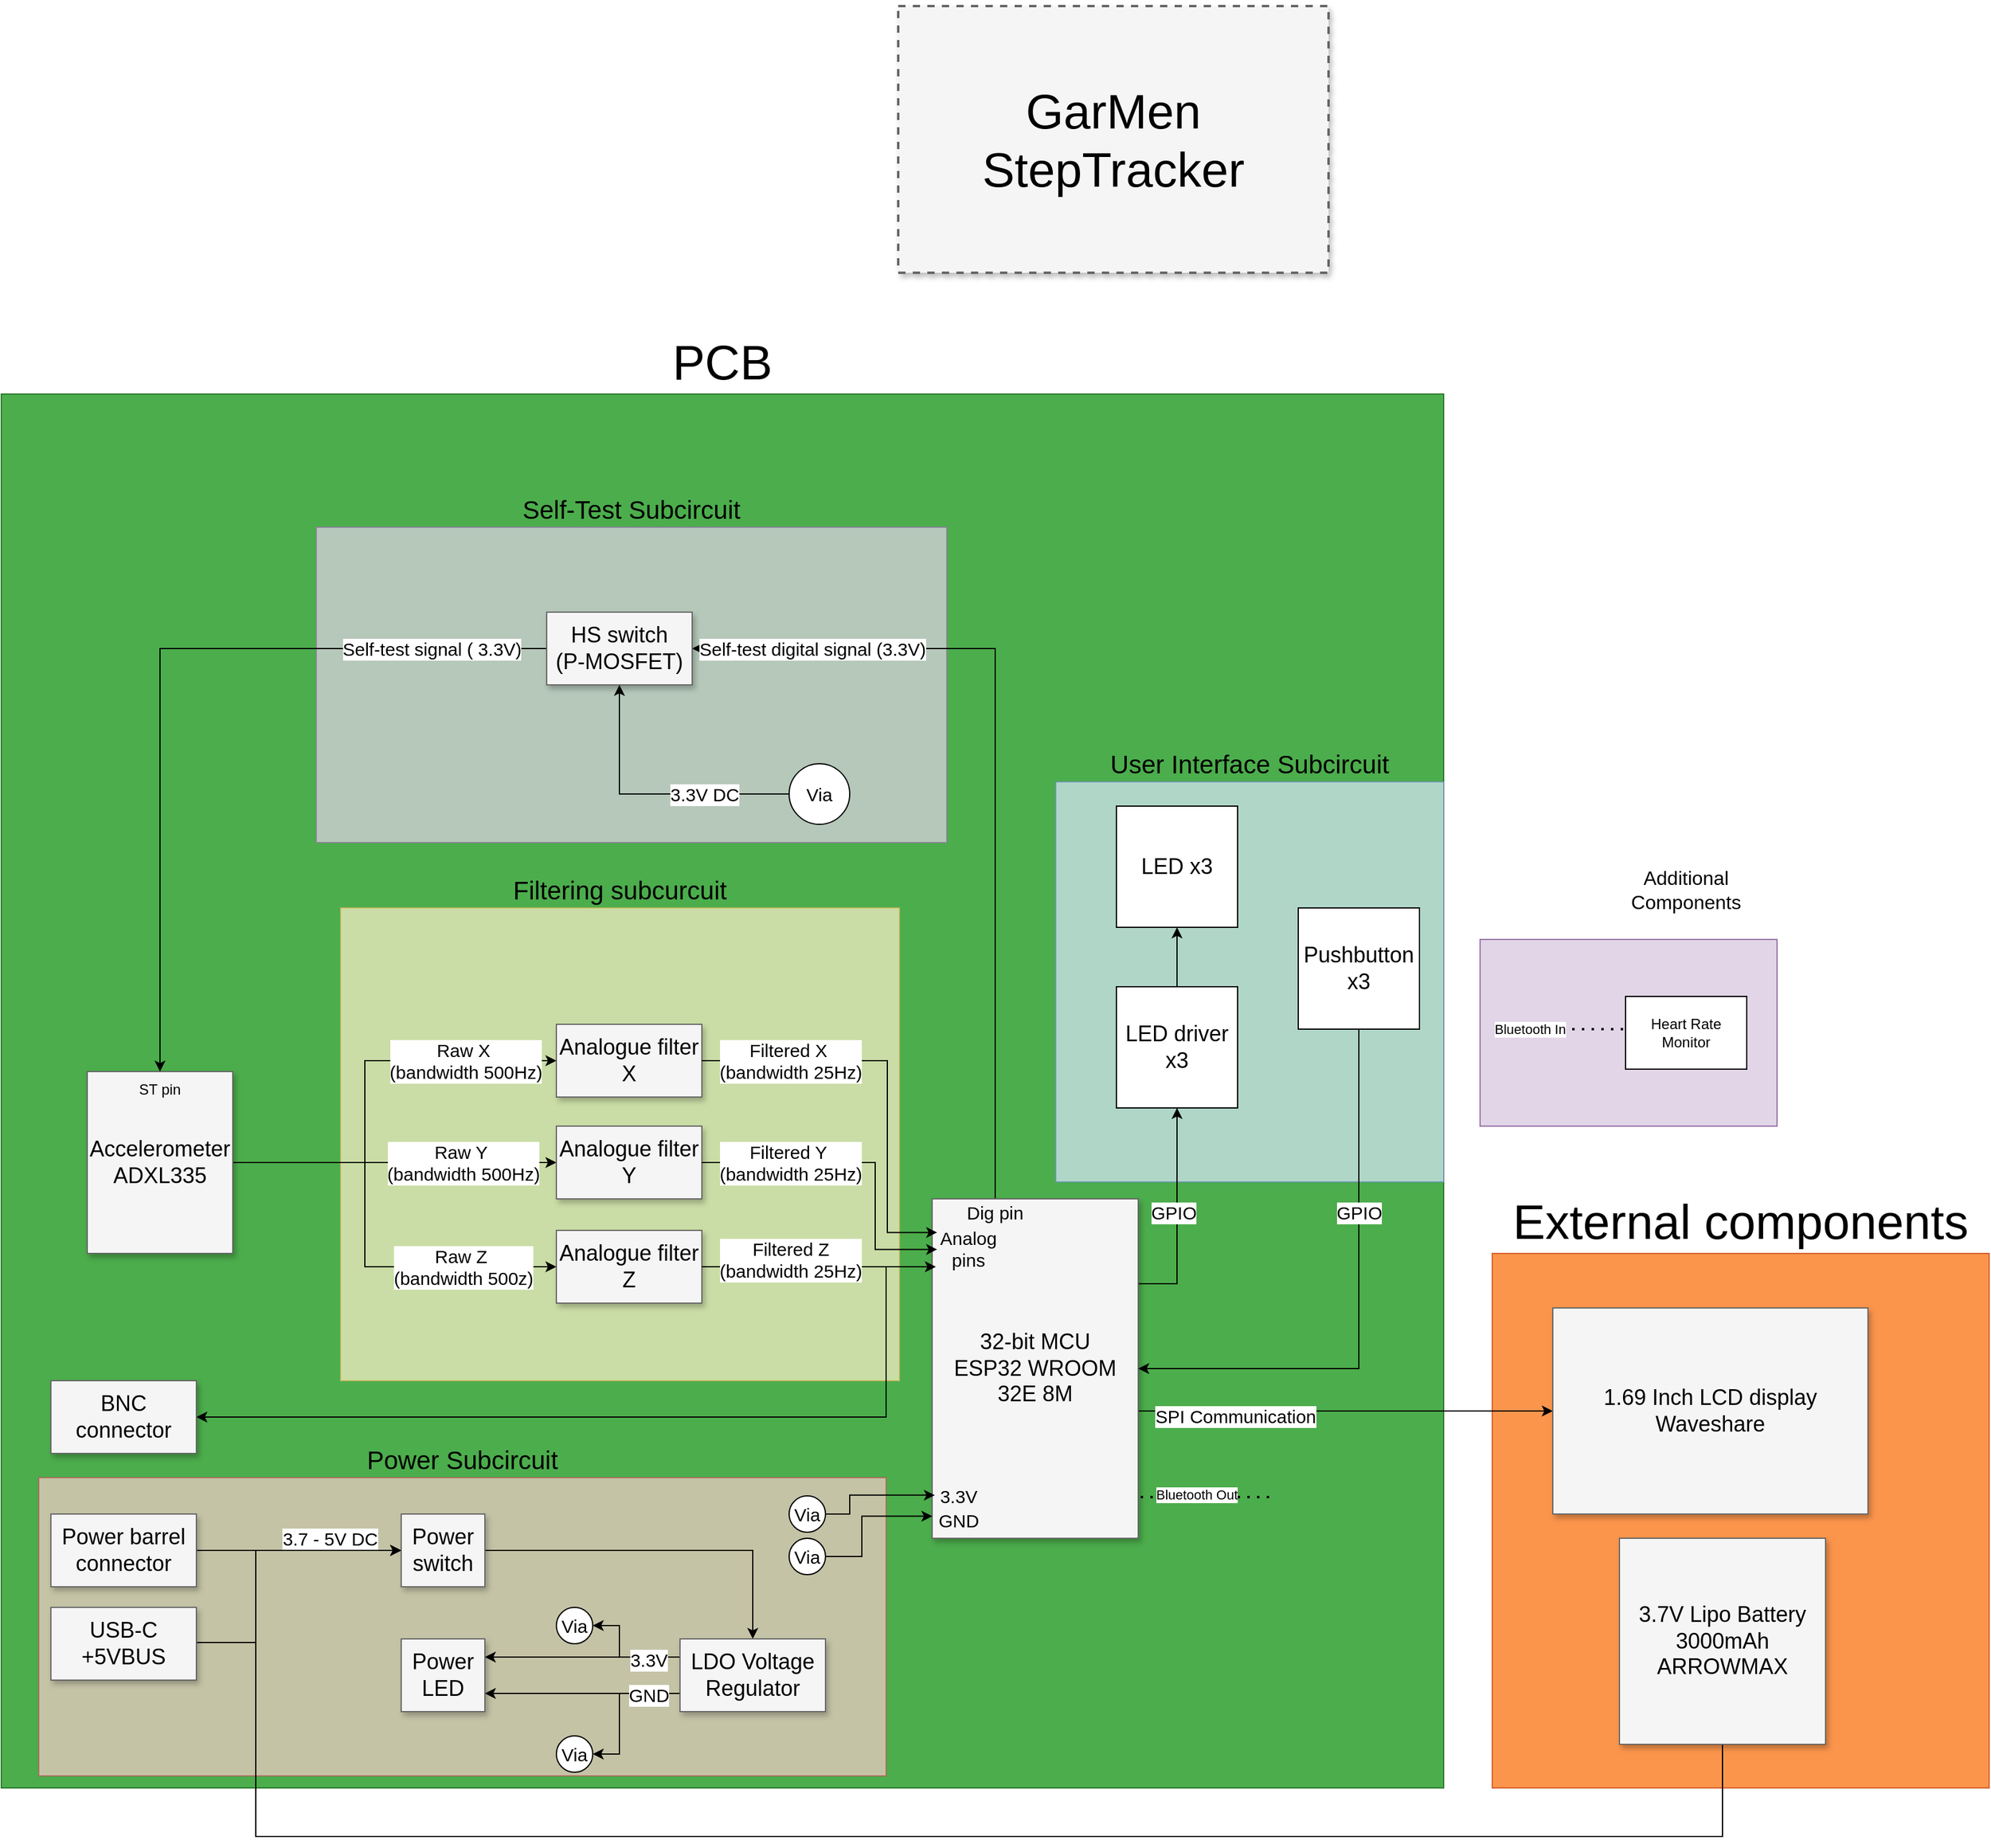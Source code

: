 <mxfile version="27.1.4">
  <diagram name="Page-1" id="90a13364-a465-7bf4-72fc-28e22215d7a0">
    <mxGraphModel dx="1747" dy="2773.5" grid="1" gridSize="10" guides="1" tooltips="1" connect="1" arrows="1" fold="1" page="1" pageScale="1.5" pageWidth="1654" pageHeight="1169" background="none" math="0" shadow="0">
      <root>
        <mxCell id="0" style=";html=1;" />
        <mxCell id="1" style=";html=1;" parent="0" />
        <mxCell id="W3gF5fgbdOcZ_mwXXCGC-105" value="&lt;font style=&quot;font-size: 40px;&quot;&gt;External components&lt;/font&gt;" style="rounded=0;whiteSpace=wrap;html=1;opacity=70;fillColor=#fa6800;fontColor=#000000;strokeColor=#C73500;labelPosition=center;verticalLabelPosition=top;align=center;verticalAlign=bottom;" parent="1" vertex="1">
          <mxGeometry x="1600" y="939" width="410" height="441" as="geometry" />
        </mxCell>
        <mxCell id="W3gF5fgbdOcZ_mwXXCGC-28" value="&lt;span&gt;PCB&lt;/span&gt;" style="rounded=0;whiteSpace=wrap;html=1;fillColor=#008a00;strokeColor=#005700;opacity=70;labelPosition=center;verticalLabelPosition=top;align=center;verticalAlign=bottom;fontSize=40;fontColor=light-dark(#000000, #121212);" parent="1" vertex="1">
          <mxGeometry x="370" y="230" width="1190" height="1150" as="geometry" />
        </mxCell>
        <mxCell id="W3gF5fgbdOcZ_mwXXCGC-97" value="User Interface Subcircuit" style="rounded=0;whiteSpace=wrap;html=1;fillColor=#dae8fc;strokeColor=#6c8ebf;opacity=70;fontSize=21;labelPosition=center;verticalLabelPosition=top;align=center;verticalAlign=bottom;" parent="1" vertex="1">
          <mxGeometry x="1240" y="550" width="320" height="330" as="geometry" />
        </mxCell>
        <mxCell id="W3gF5fgbdOcZ_mwXXCGC-66" value="&lt;font style=&quot;font-size: 21px;&quot;&gt;Power Subcircuit&lt;/font&gt;" style="rounded=0;whiteSpace=wrap;html=1;opacity=70;fillColor=#f8cecc;strokeColor=#b85450;labelPosition=center;verticalLabelPosition=top;align=center;verticalAlign=bottom;" parent="1" vertex="1">
          <mxGeometry x="401" y="1124" width="699" height="246" as="geometry" />
        </mxCell>
        <mxCell id="W3gF5fgbdOcZ_mwXXCGC-38" value="&lt;font style=&quot;font-size: 21px;&quot;&gt;Self-Test Subcircuit&lt;/font&gt;" style="rounded=0;whiteSpace=wrap;html=1;opacity=70;fillColor=#e1d5e7;strokeColor=#9673a6;labelPosition=center;verticalLabelPosition=top;align=center;verticalAlign=bottom;" parent="1" vertex="1">
          <mxGeometry x="630" y="340" width="520" height="260" as="geometry" />
        </mxCell>
        <mxCell id="W3gF5fgbdOcZ_mwXXCGC-27" value="&lt;font style=&quot;font-size: 21px;&quot;&gt;Filtering subcurcuit&lt;/font&gt;" style="rounded=0;whiteSpace=wrap;html=1;fillColor=#fff2cc;opacity=70;strokeColor=#d6b656;labelPosition=center;verticalLabelPosition=top;align=center;verticalAlign=bottom;" parent="1" vertex="1">
          <mxGeometry x="650" y="654" width="461" height="390" as="geometry" />
        </mxCell>
        <mxCell id="3a17f1ce550125da-1" value="GarMen StepTracker" style="whiteSpace=wrap;html=1;shadow=1;fontSize=40;fillColor=#f5f5f5;strokeColor=#666666;strokeWidth=2;dashed=1;" parent="1" vertex="1">
          <mxGeometry x="1110" y="-90" width="355" height="220" as="geometry" />
        </mxCell>
        <mxCell id="W3gF5fgbdOcZ_mwXXCGC-30" style="edgeStyle=orthogonalEdgeStyle;rounded=0;orthogonalLoop=1;jettySize=auto;html=1;entryX=1;entryY=0.5;entryDx=0;entryDy=0;" parent="1" source="3a17f1ce550125da-2" target="W3gF5fgbdOcZ_mwXXCGC-98" edge="1">
          <mxGeometry relative="1" as="geometry">
            <Array as="points">
              <mxPoint x="1190" y="440" />
            </Array>
          </mxGeometry>
        </mxCell>
        <mxCell id="W3gF5fgbdOcZ_mwXXCGC-31" value="Self-test digital signal (3.3V)" style="edgeLabel;html=1;align=center;verticalAlign=middle;resizable=0;points=[];fontSize=15;" parent="W3gF5fgbdOcZ_mwXXCGC-30" vertex="1" connectable="0">
          <mxGeometry x="0.737" y="-1" relative="1" as="geometry">
            <mxPoint x="6" y="1" as="offset" />
          </mxGeometry>
        </mxCell>
        <mxCell id="W3gF5fgbdOcZ_mwXXCGC-71" style="edgeStyle=orthogonalEdgeStyle;rounded=0;orthogonalLoop=1;jettySize=auto;html=1;entryX=0;entryY=0.5;entryDx=0;entryDy=0;" parent="1" source="3a17f1ce550125da-2" target="W3gF5fgbdOcZ_mwXXCGC-69" edge="1">
          <mxGeometry relative="1" as="geometry">
            <Array as="points">
              <mxPoint x="1500" y="1069" />
              <mxPoint x="1500" y="1069" />
            </Array>
          </mxGeometry>
        </mxCell>
        <mxCell id="W3gF5fgbdOcZ_mwXXCGC-72" value="&lt;font style=&quot;font-size: 15px;&quot;&gt;SPI Communication&lt;/font&gt;" style="edgeLabel;html=1;align=center;verticalAlign=middle;resizable=0;points=[];" parent="W3gF5fgbdOcZ_mwXXCGC-71" vertex="1" connectable="0">
          <mxGeometry x="-0.013" relative="1" as="geometry">
            <mxPoint x="-89" y="4" as="offset" />
          </mxGeometry>
        </mxCell>
        <mxCell id="W3gF5fgbdOcZ_mwXXCGC-93" style="edgeStyle=orthogonalEdgeStyle;rounded=0;orthogonalLoop=1;jettySize=auto;html=1;exitX=1;exitY=0.25;exitDx=0;exitDy=0;entryX=0.5;entryY=1;entryDx=0;entryDy=0;" parent="1" source="3a17f1ce550125da-2" target="W3gF5fgbdOcZ_mwXXCGC-89" edge="1">
          <mxGeometry relative="1" as="geometry" />
        </mxCell>
        <mxCell id="W3gF5fgbdOcZ_mwXXCGC-95" value="&lt;font style=&quot;font-size: 15px;&quot;&gt;GPIO&lt;/font&gt;" style="edgeLabel;html=1;align=center;verticalAlign=middle;resizable=0;points=[];" parent="W3gF5fgbdOcZ_mwXXCGC-93" vertex="1" connectable="0">
          <mxGeometry x="0.041" y="3" relative="1" as="geometry">
            <mxPoint y="1" as="offset" />
          </mxGeometry>
        </mxCell>
        <mxCell id="3a17f1ce550125da-2" value="32-bit MCU&lt;div&gt;ESP32 WROOM 32E 8M&lt;/div&gt;" style="whiteSpace=wrap;html=1;shadow=1;fontSize=18;fillColor=#f5f5f5;strokeColor=#666666;" parent="1" vertex="1">
          <mxGeometry x="1138" y="894" width="170" height="280" as="geometry" />
        </mxCell>
        <mxCell id="W3gF5fgbdOcZ_mwXXCGC-4" style="edgeStyle=orthogonalEdgeStyle;rounded=0;orthogonalLoop=1;jettySize=auto;html=1;entryX=0;entryY=0.5;entryDx=0;entryDy=0;" parent="1" source="3a17f1ce550125da-8" target="W3gF5fgbdOcZ_mwXXCGC-1" edge="1">
          <mxGeometry relative="1" as="geometry">
            <Array as="points">
              <mxPoint x="670" y="864" />
              <mxPoint x="670" y="780" />
            </Array>
          </mxGeometry>
        </mxCell>
        <mxCell id="W3gF5fgbdOcZ_mwXXCGC-7" value="Raw X&amp;nbsp;&lt;div&gt;(bandwidth 500Hz)&lt;/div&gt;" style="edgeLabel;html=1;align=center;verticalAlign=middle;resizable=0;points=[];fontSize=15;" parent="W3gF5fgbdOcZ_mwXXCGC-4" vertex="1" connectable="0">
          <mxGeometry x="0.675" y="3" relative="1" as="geometry">
            <mxPoint x="-18" y="3" as="offset" />
          </mxGeometry>
        </mxCell>
        <mxCell id="W3gF5fgbdOcZ_mwXXCGC-5" style="edgeStyle=orthogonalEdgeStyle;rounded=0;orthogonalLoop=1;jettySize=auto;html=1;entryX=0;entryY=0.5;entryDx=0;entryDy=0;" parent="1" source="3a17f1ce550125da-8" target="W3gF5fgbdOcZ_mwXXCGC-2" edge="1">
          <mxGeometry relative="1" as="geometry" />
        </mxCell>
        <mxCell id="W3gF5fgbdOcZ_mwXXCGC-6" style="edgeStyle=orthogonalEdgeStyle;rounded=0;orthogonalLoop=1;jettySize=auto;html=1;exitX=1;exitY=0.5;exitDx=0;exitDy=0;entryX=0;entryY=0.5;entryDx=0;entryDy=0;" parent="1" source="3a17f1ce550125da-8" target="W3gF5fgbdOcZ_mwXXCGC-3" edge="1">
          <mxGeometry relative="1" as="geometry">
            <Array as="points">
              <mxPoint x="670" y="864" />
              <mxPoint x="670" y="950" />
            </Array>
          </mxGeometry>
        </mxCell>
        <mxCell id="3a17f1ce550125da-8" value="&lt;div&gt;Accelerometer&lt;/div&gt;ADXL335" style="whiteSpace=wrap;html=1;shadow=1;fontSize=18;fillColor=#f5f5f5;strokeColor=#666666;" parent="1" vertex="1">
          <mxGeometry x="441" y="789" width="120" height="150" as="geometry" />
        </mxCell>
        <mxCell id="W3gF5fgbdOcZ_mwXXCGC-1" value="Analogue filter&lt;div&gt;X&lt;/div&gt;" style="whiteSpace=wrap;html=1;shadow=1;fontSize=18;fillColor=#f5f5f5;strokeColor=#666666;" parent="1" vertex="1">
          <mxGeometry x="828" y="750" width="120" height="60" as="geometry" />
        </mxCell>
        <mxCell id="W3gF5fgbdOcZ_mwXXCGC-2" value="Analogue filter&lt;div&gt;Y&lt;/div&gt;" style="whiteSpace=wrap;html=1;shadow=1;fontSize=18;fillColor=#f5f5f5;strokeColor=#666666;" parent="1" vertex="1">
          <mxGeometry x="828" y="834" width="120" height="60" as="geometry" />
        </mxCell>
        <mxCell id="W3gF5fgbdOcZ_mwXXCGC-43" style="edgeStyle=orthogonalEdgeStyle;rounded=0;orthogonalLoop=1;jettySize=auto;html=1;exitX=1;exitY=0.5;exitDx=0;exitDy=0;entryX=1;entryY=0.5;entryDx=0;entryDy=0;" parent="1" source="W3gF5fgbdOcZ_mwXXCGC-3" target="W3gF5fgbdOcZ_mwXXCGC-10" edge="1">
          <mxGeometry relative="1" as="geometry">
            <Array as="points">
              <mxPoint x="1100" y="950" />
              <mxPoint x="1100" y="1074" />
            </Array>
          </mxGeometry>
        </mxCell>
        <mxCell id="W3gF5fgbdOcZ_mwXXCGC-3" value="Analogue filter&lt;div&gt;Z&lt;/div&gt;" style="whiteSpace=wrap;html=1;shadow=1;fontSize=18;fillColor=#f5f5f5;strokeColor=#666666;" parent="1" vertex="1">
          <mxGeometry x="828" y="920" width="120" height="60" as="geometry" />
        </mxCell>
        <mxCell id="W3gF5fgbdOcZ_mwXXCGC-8" value="Raw Y&amp;nbsp;&lt;div&gt;(bandwidth 500Hz)&lt;/div&gt;" style="edgeLabel;html=1;align=center;verticalAlign=middle;resizable=0;points=[];fontSize=15;" parent="1" vertex="1" connectable="0">
          <mxGeometry x="751.0" y="864" as="geometry" />
        </mxCell>
        <mxCell id="W3gF5fgbdOcZ_mwXXCGC-9" value="Raw Z&amp;nbsp;&lt;div&gt;(bandwidth 500z)&lt;/div&gt;" style="edgeLabel;html=1;align=center;verticalAlign=middle;resizable=0;points=[];rotation=0;fontSize=15;" parent="1" vertex="1" connectable="0">
          <mxGeometry x="751.0" y="950" as="geometry" />
        </mxCell>
        <mxCell id="W3gF5fgbdOcZ_mwXXCGC-10" value="BNC connector" style="whiteSpace=wrap;html=1;shadow=1;fontSize=18;fillColor=#f5f5f5;strokeColor=#666666;" parent="1" vertex="1">
          <mxGeometry x="411" y="1044" width="120" height="60" as="geometry" />
        </mxCell>
        <mxCell id="W3gF5fgbdOcZ_mwXXCGC-12" style="edgeStyle=orthogonalEdgeStyle;rounded=0;orthogonalLoop=1;jettySize=auto;html=1;entryX=0.024;entryY=0.149;entryDx=0;entryDy=0;entryPerimeter=0;" parent="1" source="W3gF5fgbdOcZ_mwXXCGC-2" target="3a17f1ce550125da-2" edge="1">
          <mxGeometry relative="1" as="geometry">
            <Array as="points">
              <mxPoint x="1091" y="864" />
              <mxPoint x="1091" y="936" />
            </Array>
          </mxGeometry>
        </mxCell>
        <mxCell id="W3gF5fgbdOcZ_mwXXCGC-13" style="edgeStyle=orthogonalEdgeStyle;rounded=0;orthogonalLoop=1;jettySize=auto;html=1;entryX=0.018;entryY=0.2;entryDx=0;entryDy=0;entryPerimeter=0;" parent="1" source="W3gF5fgbdOcZ_mwXXCGC-3" target="3a17f1ce550125da-2" edge="1">
          <mxGeometry relative="1" as="geometry" />
        </mxCell>
        <mxCell id="W3gF5fgbdOcZ_mwXXCGC-17" style="edgeStyle=orthogonalEdgeStyle;rounded=0;orthogonalLoop=1;jettySize=auto;html=1;entryX=0.024;entryY=0.099;entryDx=0;entryDy=0;entryPerimeter=0;" parent="1" source="W3gF5fgbdOcZ_mwXXCGC-1" target="3a17f1ce550125da-2" edge="1">
          <mxGeometry relative="1" as="geometry">
            <Array as="points">
              <mxPoint x="1101" y="780" />
              <mxPoint x="1101" y="922" />
            </Array>
          </mxGeometry>
        </mxCell>
        <mxCell id="W3gF5fgbdOcZ_mwXXCGC-21" value="Filtered X&amp;nbsp;&lt;div&gt;(bandwidth 25Hz)&lt;/div&gt;" style="edgeLabel;html=1;align=center;verticalAlign=middle;resizable=0;points=[];fontSize=15;" parent="1" vertex="1" connectable="0">
          <mxGeometry x="1020.998" y="780.0" as="geometry" />
        </mxCell>
        <mxCell id="W3gF5fgbdOcZ_mwXXCGC-22" value="Filtered Y&amp;nbsp;&lt;div&gt;(bandwidth 25Hz)&lt;/div&gt;" style="edgeLabel;html=1;align=center;verticalAlign=middle;resizable=0;points=[];fontSize=15;" parent="1" vertex="1" connectable="0">
          <mxGeometry x="1020.998" y="864.0" as="geometry" />
        </mxCell>
        <mxCell id="W3gF5fgbdOcZ_mwXXCGC-23" value="Filtered Z&lt;div&gt;&lt;div&gt;(bandwidth 25Hz)&lt;/div&gt;&lt;/div&gt;" style="edgeLabel;html=1;align=center;verticalAlign=middle;resizable=0;points=[];fontSize=15;" parent="1" vertex="1" connectable="0">
          <mxGeometry x="1020.998" y="944.0" as="geometry" />
        </mxCell>
        <mxCell id="W3gF5fgbdOcZ_mwXXCGC-32" style="edgeStyle=orthogonalEdgeStyle;rounded=0;orthogonalLoop=1;jettySize=auto;html=1;entryX=0.5;entryY=0;entryDx=0;entryDy=0;exitX=0;exitY=0.5;exitDx=0;exitDy=0;" parent="1" source="W3gF5fgbdOcZ_mwXXCGC-98" target="3a17f1ce550125da-8" edge="1">
          <mxGeometry relative="1" as="geometry" />
        </mxCell>
        <mxCell id="W3gF5fgbdOcZ_mwXXCGC-33" value="&lt;font style=&quot;font-size: 15px;&quot;&gt;Self-test signal ( 3.3V)&lt;/font&gt;" style="edgeLabel;html=1;align=center;verticalAlign=middle;resizable=0;points=[];fontSize=13;" parent="W3gF5fgbdOcZ_mwXXCGC-32" vertex="1" connectable="0">
          <mxGeometry x="-0.771" y="-1" relative="1" as="geometry">
            <mxPoint x="-19" y="1" as="offset" />
          </mxGeometry>
        </mxCell>
        <mxCell id="W3gF5fgbdOcZ_mwXXCGC-34" value="ST pin" style="text;html=1;align=center;verticalAlign=middle;whiteSpace=wrap;rounded=0;" parent="1" vertex="1">
          <mxGeometry x="471" y="789" width="60" height="30" as="geometry" />
        </mxCell>
        <mxCell id="W3gF5fgbdOcZ_mwXXCGC-35" value="&lt;font style=&quot;font-size: 15px;&quot;&gt;Dig pin&lt;/font&gt;" style="text;html=1;align=center;verticalAlign=middle;whiteSpace=wrap;rounded=0;" parent="1" vertex="1">
          <mxGeometry x="1160" y="890" width="60" height="30" as="geometry" />
        </mxCell>
        <mxCell id="W3gF5fgbdOcZ_mwXXCGC-36" value="&lt;font style=&quot;font-size: 15px;&quot;&gt;Analog pins&lt;/font&gt;" style="text;html=1;align=center;verticalAlign=middle;whiteSpace=wrap;rounded=0;" parent="1" vertex="1">
          <mxGeometry x="1138" y="920" width="60" height="30" as="geometry" />
        </mxCell>
        <mxCell id="W3gF5fgbdOcZ_mwXXCGC-50" style="edgeStyle=orthogonalEdgeStyle;rounded=0;orthogonalLoop=1;jettySize=auto;html=1;entryX=0;entryY=0.5;entryDx=0;entryDy=0;" parent="1" source="W3gF5fgbdOcZ_mwXXCGC-42" target="W3gF5fgbdOcZ_mwXXCGC-46" edge="1">
          <mxGeometry relative="1" as="geometry">
            <Array as="points">
              <mxPoint x="1790" y="1420" />
              <mxPoint x="580" y="1420" />
              <mxPoint x="580" y="1184" />
            </Array>
          </mxGeometry>
        </mxCell>
        <mxCell id="W3gF5fgbdOcZ_mwXXCGC-42" value="3.7V Lipo Battery&lt;div&gt;3000mAh&lt;br&gt;&lt;div&gt;ARROWMAX&lt;/div&gt;&lt;/div&gt;" style="whiteSpace=wrap;html=1;shadow=1;fontSize=18;fillColor=#f5f5f5;strokeColor=#666666;" parent="1" vertex="1">
          <mxGeometry x="1705" y="1174" width="170" height="170" as="geometry" />
        </mxCell>
        <mxCell id="W3gF5fgbdOcZ_mwXXCGC-48" style="edgeStyle=orthogonalEdgeStyle;rounded=0;orthogonalLoop=1;jettySize=auto;html=1;entryX=0;entryY=0.5;entryDx=0;entryDy=0;" parent="1" source="W3gF5fgbdOcZ_mwXXCGC-45" target="W3gF5fgbdOcZ_mwXXCGC-46" edge="1">
          <mxGeometry relative="1" as="geometry" />
        </mxCell>
        <mxCell id="W3gF5fgbdOcZ_mwXXCGC-51" value="&lt;font&gt;3.7 - 5V DC&lt;/font&gt;" style="edgeLabel;html=1;align=center;verticalAlign=middle;resizable=0;points=[];fontSize=15;" parent="W3gF5fgbdOcZ_mwXXCGC-48" vertex="1" connectable="0">
          <mxGeometry x="0.354" y="-1" relative="1" as="geometry">
            <mxPoint x="-5" y="-11" as="offset" />
          </mxGeometry>
        </mxCell>
        <mxCell id="W3gF5fgbdOcZ_mwXXCGC-45" value="Power barrel connector" style="whiteSpace=wrap;html=1;shadow=1;fontSize=18;fillColor=#f5f5f5;strokeColor=#666666;" parent="1" vertex="1">
          <mxGeometry x="411" y="1154" width="120" height="60" as="geometry" />
        </mxCell>
        <mxCell id="2RN-wz4lPQ73hh0BGacc-1" style="edgeStyle=orthogonalEdgeStyle;rounded=0;orthogonalLoop=1;jettySize=auto;html=1;" parent="1" source="W3gF5fgbdOcZ_mwXXCGC-46" target="W3gF5fgbdOcZ_mwXXCGC-54" edge="1">
          <mxGeometry relative="1" as="geometry" />
        </mxCell>
        <mxCell id="W3gF5fgbdOcZ_mwXXCGC-46" value="Power switch" style="whiteSpace=wrap;html=1;shadow=1;fontSize=18;fillColor=#f5f5f5;strokeColor=#666666;" parent="1" vertex="1">
          <mxGeometry x="700" y="1154" width="69" height="60" as="geometry" />
        </mxCell>
        <mxCell id="W3gF5fgbdOcZ_mwXXCGC-63" style="edgeStyle=orthogonalEdgeStyle;rounded=0;orthogonalLoop=1;jettySize=auto;html=1;exitX=0;exitY=0.75;exitDx=0;exitDy=0;entryX=1;entryY=0.5;entryDx=0;entryDy=0;" parent="1" source="W3gF5fgbdOcZ_mwXXCGC-54" target="W3gF5fgbdOcZ_mwXXCGC-62" edge="1">
          <mxGeometry relative="1" as="geometry">
            <Array as="points">
              <mxPoint x="880" y="1302" />
              <mxPoint x="880" y="1352" />
            </Array>
          </mxGeometry>
        </mxCell>
        <mxCell id="W3gF5fgbdOcZ_mwXXCGC-85" style="edgeStyle=orthogonalEdgeStyle;rounded=0;orthogonalLoop=1;jettySize=auto;html=1;exitX=0;exitY=0.75;exitDx=0;exitDy=0;entryX=1;entryY=0.75;entryDx=0;entryDy=0;" parent="1" source="W3gF5fgbdOcZ_mwXXCGC-54" target="W3gF5fgbdOcZ_mwXXCGC-79" edge="1">
          <mxGeometry relative="1" as="geometry" />
        </mxCell>
        <mxCell id="W3gF5fgbdOcZ_mwXXCGC-86" style="edgeStyle=orthogonalEdgeStyle;rounded=0;orthogonalLoop=1;jettySize=auto;html=1;exitX=0;exitY=0.25;exitDx=0;exitDy=0;entryX=1;entryY=0.25;entryDx=0;entryDy=0;" parent="1" source="W3gF5fgbdOcZ_mwXXCGC-54" target="W3gF5fgbdOcZ_mwXXCGC-79" edge="1">
          <mxGeometry relative="1" as="geometry" />
        </mxCell>
        <mxCell id="W3gF5fgbdOcZ_mwXXCGC-87" style="edgeStyle=orthogonalEdgeStyle;rounded=0;orthogonalLoop=1;jettySize=auto;html=1;exitX=0;exitY=0.25;exitDx=0;exitDy=0;entryX=1;entryY=0.5;entryDx=0;entryDy=0;" parent="1" source="W3gF5fgbdOcZ_mwXXCGC-54" target="W3gF5fgbdOcZ_mwXXCGC-57" edge="1">
          <mxGeometry relative="1" as="geometry">
            <Array as="points">
              <mxPoint x="880" y="1272" />
              <mxPoint x="880" y="1246" />
            </Array>
          </mxGeometry>
        </mxCell>
        <mxCell id="W3gF5fgbdOcZ_mwXXCGC-54" value="LDO Voltage Regulator" style="whiteSpace=wrap;html=1;shadow=1;fontSize=18;fillColor=#f5f5f5;strokeColor=#666666;" parent="1" vertex="1">
          <mxGeometry x="930" y="1257" width="120" height="60" as="geometry" />
        </mxCell>
        <mxCell id="W3gF5fgbdOcZ_mwXXCGC-62" value="&lt;font&gt;Via&lt;/font&gt;" style="ellipse;whiteSpace=wrap;html=1;aspect=fixed;fontSize=15;" parent="1" vertex="1">
          <mxGeometry x="828" y="1337" width="30" height="30" as="geometry" />
        </mxCell>
        <mxCell id="W3gF5fgbdOcZ_mwXXCGC-65" value="3.3V" style="text;html=1;align=center;verticalAlign=middle;whiteSpace=wrap;rounded=0;fontSize=15;" parent="1" vertex="1">
          <mxGeometry x="1130" y="1124" width="60" height="30" as="geometry" />
        </mxCell>
        <mxCell id="W3gF5fgbdOcZ_mwXXCGC-69" value="1.69 Inch LCD display&lt;div&gt;Waveshare&lt;/div&gt;" style="whiteSpace=wrap;html=1;shadow=1;fontSize=18;fillColor=#f5f5f5;strokeColor=#666666;" parent="1" vertex="1">
          <mxGeometry x="1650" y="984" width="260" height="170" as="geometry" />
        </mxCell>
        <mxCell id="W3gF5fgbdOcZ_mwXXCGC-74" value="GND" style="text;html=1;align=center;verticalAlign=middle;whiteSpace=wrap;rounded=0;fontSize=15;" parent="1" vertex="1">
          <mxGeometry x="1130" y="1144" width="60" height="30" as="geometry" />
        </mxCell>
        <mxCell id="W3gF5fgbdOcZ_mwXXCGC-79" value="Power LED" style="whiteSpace=wrap;html=1;shadow=1;fontSize=18;fillColor=#f5f5f5;strokeColor=#666666;" parent="1" vertex="1">
          <mxGeometry x="700" y="1257" width="69" height="60" as="geometry" />
        </mxCell>
        <mxCell id="W3gF5fgbdOcZ_mwXXCGC-81" value="&lt;font style=&quot;font-size: 15px;&quot;&gt;3.3V&lt;/font&gt;" style="edgeLabel;html=1;align=center;verticalAlign=middle;resizable=0;points=[];" parent="1" vertex="1" connectable="0">
          <mxGeometry x="903.997" y="1274.0" as="geometry" />
        </mxCell>
        <mxCell id="W3gF5fgbdOcZ_mwXXCGC-57" value="&lt;font style=&quot;font-size: 15px;&quot;&gt;Via&lt;/font&gt;" style="ellipse;whiteSpace=wrap;html=1;aspect=fixed;" parent="1" vertex="1">
          <mxGeometry x="828" y="1231" width="30" height="30" as="geometry" />
        </mxCell>
        <mxCell id="W3gF5fgbdOcZ_mwXXCGC-88" value="&lt;font style=&quot;font-size: 15px;&quot;&gt;GND&lt;/font&gt;" style="edgeLabel;html=1;align=center;verticalAlign=middle;resizable=0;points=[];" parent="1" vertex="1" connectable="0">
          <mxGeometry x="904" y="1302.308" as="geometry" />
        </mxCell>
        <mxCell id="W3gF5fgbdOcZ_mwXXCGC-92" style="edgeStyle=orthogonalEdgeStyle;rounded=0;orthogonalLoop=1;jettySize=auto;html=1;" parent="1" source="W3gF5fgbdOcZ_mwXXCGC-89" target="W3gF5fgbdOcZ_mwXXCGC-90" edge="1">
          <mxGeometry relative="1" as="geometry" />
        </mxCell>
        <mxCell id="W3gF5fgbdOcZ_mwXXCGC-89" value="LED driver x3" style="rounded=0;whiteSpace=wrap;html=1;fontSize=18;" parent="1" vertex="1">
          <mxGeometry x="1290" y="719" width="100" height="100" as="geometry" />
        </mxCell>
        <mxCell id="W3gF5fgbdOcZ_mwXXCGC-90" value="LED x3" style="rounded=0;whiteSpace=wrap;html=1;fontSize=18;" parent="1" vertex="1">
          <mxGeometry x="1290" y="570" width="100" height="100" as="geometry" />
        </mxCell>
        <mxCell id="W3gF5fgbdOcZ_mwXXCGC-94" style="edgeStyle=orthogonalEdgeStyle;rounded=0;orthogonalLoop=1;jettySize=auto;html=1;exitX=0.5;exitY=1;exitDx=0;exitDy=0;entryX=1;entryY=0.5;entryDx=0;entryDy=0;" parent="1" source="W3gF5fgbdOcZ_mwXXCGC-91" target="3a17f1ce550125da-2" edge="1">
          <mxGeometry relative="1" as="geometry" />
        </mxCell>
        <mxCell id="W3gF5fgbdOcZ_mwXXCGC-91" value="Pushbutton x3" style="rounded=0;whiteSpace=wrap;html=1;fontSize=18;" parent="1" vertex="1">
          <mxGeometry x="1440" y="654" width="100" height="100" as="geometry" />
        </mxCell>
        <mxCell id="W3gF5fgbdOcZ_mwXXCGC-96" value="&lt;font style=&quot;font-size: 15px;&quot;&gt;GPIO&lt;/font&gt;" style="edgeLabel;html=1;align=center;verticalAlign=middle;resizable=0;points=[];" parent="1" vertex="1" connectable="0">
          <mxGeometry x="1490.0" y="905.003" as="geometry" />
        </mxCell>
        <mxCell id="W3gF5fgbdOcZ_mwXXCGC-98" value="HS switch&lt;div&gt;(P-MOSFET)&lt;/div&gt;" style="whiteSpace=wrap;html=1;shadow=1;fontSize=18;fillColor=#f5f5f5;strokeColor=#666666;" parent="1" vertex="1">
          <mxGeometry x="820" y="410" width="120" height="60" as="geometry" />
        </mxCell>
        <mxCell id="W3gF5fgbdOcZ_mwXXCGC-104" value="&lt;font style=&quot;font-size: 15px;&quot;&gt;3.3V DC&lt;/font&gt;" style="edgeStyle=orthogonalEdgeStyle;rounded=0;orthogonalLoop=1;jettySize=auto;html=1;entryX=0.5;entryY=1;entryDx=0;entryDy=0;" parent="1" source="W3gF5fgbdOcZ_mwXXCGC-103" target="W3gF5fgbdOcZ_mwXXCGC-98" edge="1">
          <mxGeometry x="-0.391" relative="1" as="geometry">
            <mxPoint as="offset" />
          </mxGeometry>
        </mxCell>
        <mxCell id="W3gF5fgbdOcZ_mwXXCGC-103" value="&lt;font style=&quot;font-size: 15px;&quot;&gt;Via&lt;/font&gt;" style="ellipse;whiteSpace=wrap;html=1;aspect=fixed;" parent="1" vertex="1">
          <mxGeometry x="1020" y="535" width="50" height="50" as="geometry" />
        </mxCell>
        <mxCell id="2RN-wz4lPQ73hh0BGacc-4" style="edgeStyle=orthogonalEdgeStyle;rounded=0;orthogonalLoop=1;jettySize=auto;html=1;exitX=1;exitY=0.5;exitDx=0;exitDy=0;entryX=0.013;entryY=0.873;entryDx=0;entryDy=0;entryPerimeter=0;" parent="1" source="2RN-wz4lPQ73hh0BGacc-2" target="3a17f1ce550125da-2" edge="1">
          <mxGeometry relative="1" as="geometry">
            <mxPoint x="1130" y="1140" as="targetPoint" />
            <Array as="points">
              <mxPoint x="1070" y="1154" />
              <mxPoint x="1070" y="1138" />
            </Array>
          </mxGeometry>
        </mxCell>
        <mxCell id="2RN-wz4lPQ73hh0BGacc-2" value="&lt;font style=&quot;font-size: 15px;&quot;&gt;Via&lt;/font&gt;" style="ellipse;whiteSpace=wrap;html=1;aspect=fixed;" parent="1" vertex="1">
          <mxGeometry x="1020" y="1139" width="30" height="30" as="geometry" />
        </mxCell>
        <mxCell id="2RN-wz4lPQ73hh0BGacc-3" value="&lt;font style=&quot;font-size: 15px;&quot;&gt;Via&lt;/font&gt;" style="ellipse;whiteSpace=wrap;html=1;aspect=fixed;" parent="1" vertex="1">
          <mxGeometry x="1020" y="1174" width="30" height="30" as="geometry" />
        </mxCell>
        <mxCell id="2RN-wz4lPQ73hh0BGacc-7" style="edgeStyle=orthogonalEdgeStyle;rounded=0;orthogonalLoop=1;jettySize=auto;html=1;entryX=0.001;entryY=0.935;entryDx=0;entryDy=0;entryPerimeter=0;" parent="1" source="2RN-wz4lPQ73hh0BGacc-3" target="3a17f1ce550125da-2" edge="1">
          <mxGeometry relative="1" as="geometry">
            <Array as="points">
              <mxPoint x="1080" y="1189" />
              <mxPoint x="1080" y="1156" />
            </Array>
          </mxGeometry>
        </mxCell>
        <mxCell id="sVlvc_ys_ApM5D9SjPhR-2" style="edgeStyle=orthogonalEdgeStyle;rounded=0;orthogonalLoop=1;jettySize=auto;html=1;exitX=1;exitY=0.5;exitDx=0;exitDy=0;entryX=0;entryY=0.5;entryDx=0;entryDy=0;" parent="1" source="sVlvc_ys_ApM5D9SjPhR-1" target="W3gF5fgbdOcZ_mwXXCGC-46" edge="1">
          <mxGeometry relative="1" as="geometry">
            <Array as="points">
              <mxPoint x="531" y="1260" />
              <mxPoint x="580" y="1260" />
              <mxPoint x="580" y="1184" />
            </Array>
          </mxGeometry>
        </mxCell>
        <mxCell id="sVlvc_ys_ApM5D9SjPhR-1" value="USB-C +5VBUS" style="whiteSpace=wrap;html=1;shadow=1;fontSize=18;fillColor=#f5f5f5;strokeColor=#666666;" parent="1" vertex="1">
          <mxGeometry x="411" y="1231" width="120" height="60" as="geometry" />
        </mxCell>
        <mxCell id="TpfaN4ngw0G7LP9bGfSy-1" value="" style="rounded=0;whiteSpace=wrap;html=1;fillColor=#e1d5e7;strokeColor=#9673a6;" vertex="1" parent="1">
          <mxGeometry x="1590" y="680" width="245" height="154" as="geometry" />
        </mxCell>
        <mxCell id="TpfaN4ngw0G7LP9bGfSy-3" value="&lt;font style=&quot;font-size: 16px;&quot;&gt;Additional&lt;/font&gt;&lt;div&gt;&lt;font style=&quot;font-size: 16px;&quot;&gt;Components&lt;/font&gt;&lt;/div&gt;" style="text;html=1;align=center;verticalAlign=middle;whiteSpace=wrap;rounded=0;" vertex="1" parent="1">
          <mxGeometry x="1730" y="624" width="60" height="30" as="geometry" />
        </mxCell>
        <mxCell id="TpfaN4ngw0G7LP9bGfSy-5" value="Heart Rate Monitor" style="rounded=0;whiteSpace=wrap;html=1;" vertex="1" parent="1">
          <mxGeometry x="1710" y="727" width="100" height="60" as="geometry" />
        </mxCell>
        <mxCell id="TpfaN4ngw0G7LP9bGfSy-6" value="" style="endArrow=none;dashed=1;html=1;dashPattern=1 3;strokeWidth=2;rounded=0;" edge="1" parent="1">
          <mxGeometry width="50" height="50" relative="1" as="geometry">
            <mxPoint x="1610" y="754" as="sourcePoint" />
            <mxPoint x="1710" y="754" as="targetPoint" />
          </mxGeometry>
        </mxCell>
        <mxCell id="TpfaN4ngw0G7LP9bGfSy-9" value="Bluetooth In" style="edgeLabel;html=1;align=center;verticalAlign=middle;resizable=0;points=[];" vertex="1" connectable="0" parent="TpfaN4ngw0G7LP9bGfSy-6">
          <mxGeometry x="-0.852" relative="1" as="geometry">
            <mxPoint x="13" as="offset" />
          </mxGeometry>
        </mxCell>
        <mxCell id="TpfaN4ngw0G7LP9bGfSy-10" value="" style="endArrow=none;dashed=1;html=1;dashPattern=1 3;strokeWidth=2;rounded=0;" edge="1" parent="1">
          <mxGeometry width="50" height="50" relative="1" as="geometry">
            <mxPoint x="1310" y="1140" as="sourcePoint" />
            <mxPoint x="1420" y="1140" as="targetPoint" />
          </mxGeometry>
        </mxCell>
        <mxCell id="TpfaN4ngw0G7LP9bGfSy-11" value="Bluetooth Out" style="edgeLabel;html=1;align=center;verticalAlign=middle;resizable=0;points=[];" vertex="1" connectable="0" parent="TpfaN4ngw0G7LP9bGfSy-10">
          <mxGeometry x="-0.174" y="2" relative="1" as="geometry">
            <mxPoint as="offset" />
          </mxGeometry>
        </mxCell>
      </root>
    </mxGraphModel>
  </diagram>
</mxfile>
